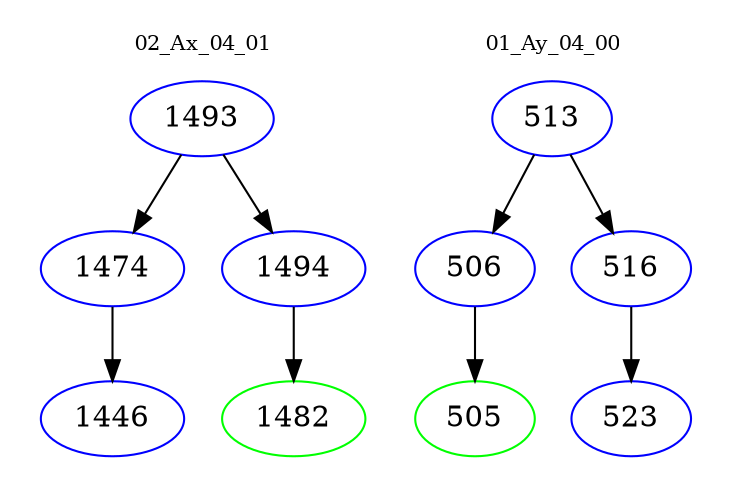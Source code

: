 digraph{
subgraph cluster_0 {
color = white
label = "02_Ax_04_01";
fontsize=10;
T0_1493 [label="1493", color="blue"]
T0_1493 -> T0_1474 [color="black"]
T0_1474 [label="1474", color="blue"]
T0_1474 -> T0_1446 [color="black"]
T0_1446 [label="1446", color="blue"]
T0_1493 -> T0_1494 [color="black"]
T0_1494 [label="1494", color="blue"]
T0_1494 -> T0_1482 [color="black"]
T0_1482 [label="1482", color="green"]
}
subgraph cluster_1 {
color = white
label = "01_Ay_04_00";
fontsize=10;
T1_513 [label="513", color="blue"]
T1_513 -> T1_506 [color="black"]
T1_506 [label="506", color="blue"]
T1_506 -> T1_505 [color="black"]
T1_505 [label="505", color="green"]
T1_513 -> T1_516 [color="black"]
T1_516 [label="516", color="blue"]
T1_516 -> T1_523 [color="black"]
T1_523 [label="523", color="blue"]
}
}
